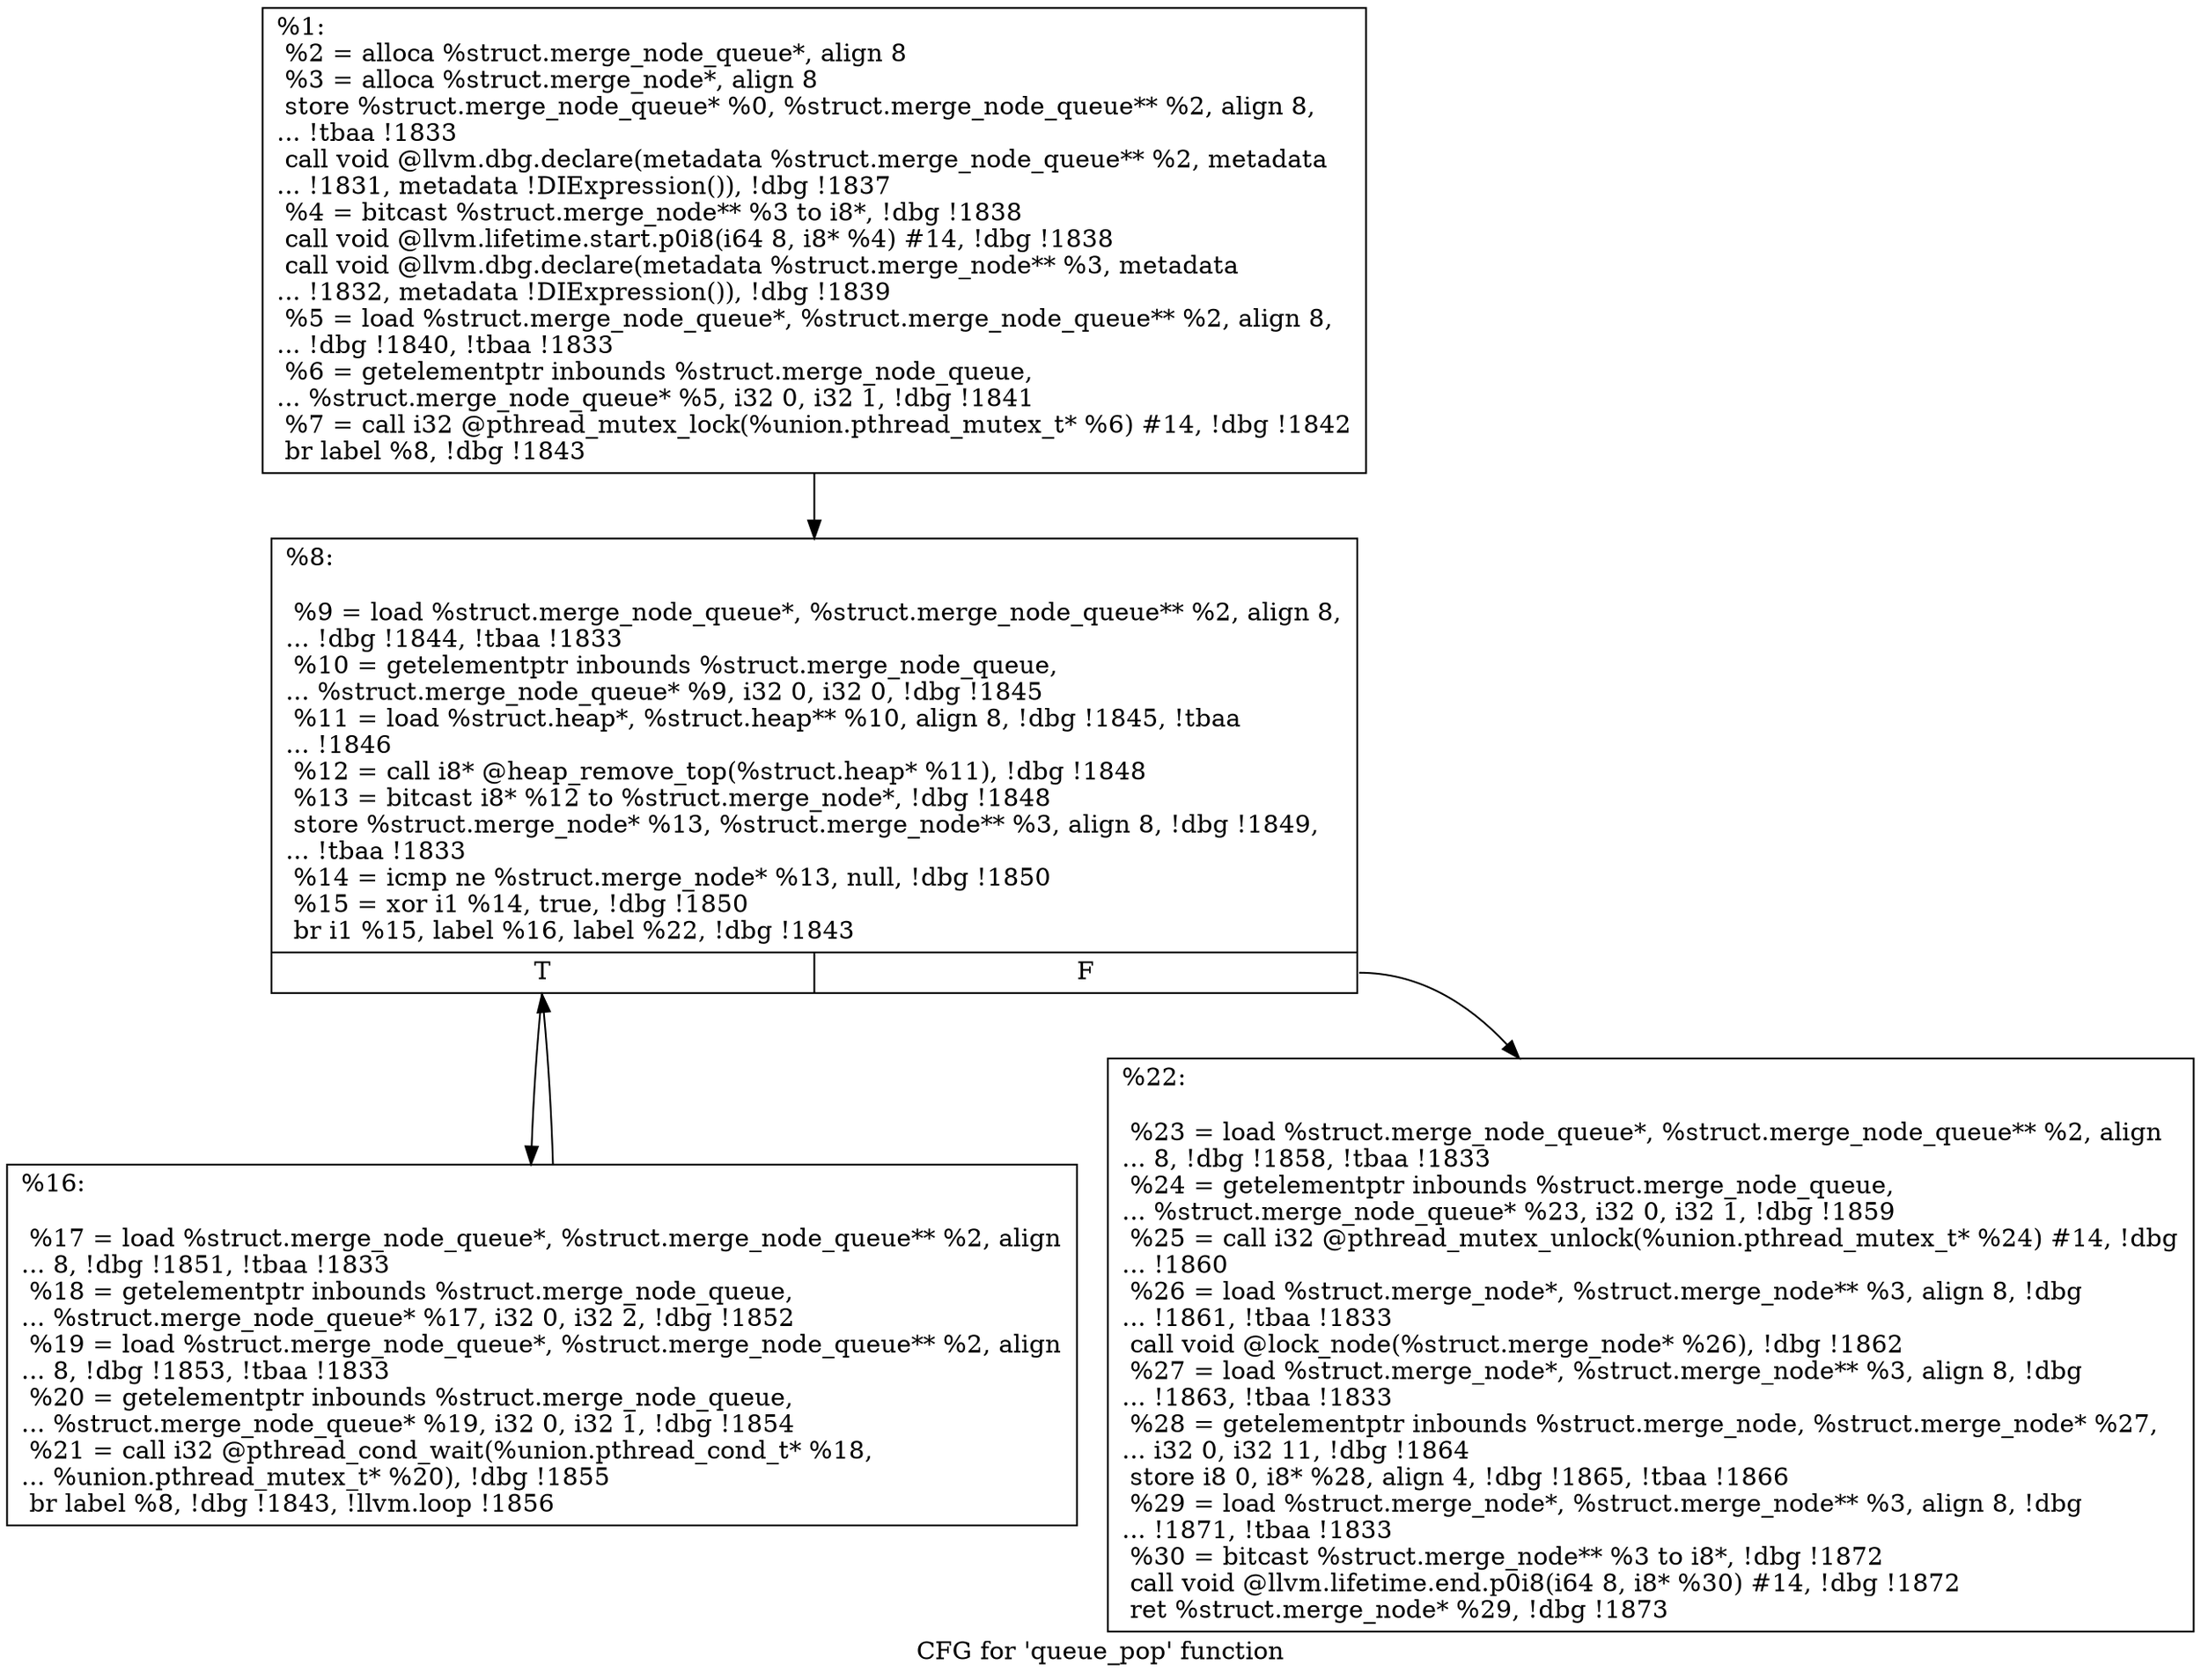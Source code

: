 digraph "CFG for 'queue_pop' function" {
	label="CFG for 'queue_pop' function";

	Node0x1ef0ca0 [shape=record,label="{%1:\l  %2 = alloca %struct.merge_node_queue*, align 8\l  %3 = alloca %struct.merge_node*, align 8\l  store %struct.merge_node_queue* %0, %struct.merge_node_queue** %2, align 8,\l... !tbaa !1833\l  call void @llvm.dbg.declare(metadata %struct.merge_node_queue** %2, metadata\l... !1831, metadata !DIExpression()), !dbg !1837\l  %4 = bitcast %struct.merge_node** %3 to i8*, !dbg !1838\l  call void @llvm.lifetime.start.p0i8(i64 8, i8* %4) #14, !dbg !1838\l  call void @llvm.dbg.declare(metadata %struct.merge_node** %3, metadata\l... !1832, metadata !DIExpression()), !dbg !1839\l  %5 = load %struct.merge_node_queue*, %struct.merge_node_queue** %2, align 8,\l... !dbg !1840, !tbaa !1833\l  %6 = getelementptr inbounds %struct.merge_node_queue,\l... %struct.merge_node_queue* %5, i32 0, i32 1, !dbg !1841\l  %7 = call i32 @pthread_mutex_lock(%union.pthread_mutex_t* %6) #14, !dbg !1842\l  br label %8, !dbg !1843\l}"];
	Node0x1ef0ca0 -> Node0x1faa740;
	Node0x1faa740 [shape=record,label="{%8:\l\l  %9 = load %struct.merge_node_queue*, %struct.merge_node_queue** %2, align 8,\l... !dbg !1844, !tbaa !1833\l  %10 = getelementptr inbounds %struct.merge_node_queue,\l... %struct.merge_node_queue* %9, i32 0, i32 0, !dbg !1845\l  %11 = load %struct.heap*, %struct.heap** %10, align 8, !dbg !1845, !tbaa\l... !1846\l  %12 = call i8* @heap_remove_top(%struct.heap* %11), !dbg !1848\l  %13 = bitcast i8* %12 to %struct.merge_node*, !dbg !1848\l  store %struct.merge_node* %13, %struct.merge_node** %3, align 8, !dbg !1849,\l... !tbaa !1833\l  %14 = icmp ne %struct.merge_node* %13, null, !dbg !1850\l  %15 = xor i1 %14, true, !dbg !1850\l  br i1 %15, label %16, label %22, !dbg !1843\l|{<s0>T|<s1>F}}"];
	Node0x1faa740:s0 -> Node0x1faa7f0;
	Node0x1faa740:s1 -> Node0x1faa840;
	Node0x1faa7f0 [shape=record,label="{%16:\l\l  %17 = load %struct.merge_node_queue*, %struct.merge_node_queue** %2, align\l... 8, !dbg !1851, !tbaa !1833\l  %18 = getelementptr inbounds %struct.merge_node_queue,\l... %struct.merge_node_queue* %17, i32 0, i32 2, !dbg !1852\l  %19 = load %struct.merge_node_queue*, %struct.merge_node_queue** %2, align\l... 8, !dbg !1853, !tbaa !1833\l  %20 = getelementptr inbounds %struct.merge_node_queue,\l... %struct.merge_node_queue* %19, i32 0, i32 1, !dbg !1854\l  %21 = call i32 @pthread_cond_wait(%union.pthread_cond_t* %18,\l... %union.pthread_mutex_t* %20), !dbg !1855\l  br label %8, !dbg !1843, !llvm.loop !1856\l}"];
	Node0x1faa7f0 -> Node0x1faa740;
	Node0x1faa840 [shape=record,label="{%22:\l\l  %23 = load %struct.merge_node_queue*, %struct.merge_node_queue** %2, align\l... 8, !dbg !1858, !tbaa !1833\l  %24 = getelementptr inbounds %struct.merge_node_queue,\l... %struct.merge_node_queue* %23, i32 0, i32 1, !dbg !1859\l  %25 = call i32 @pthread_mutex_unlock(%union.pthread_mutex_t* %24) #14, !dbg\l... !1860\l  %26 = load %struct.merge_node*, %struct.merge_node** %3, align 8, !dbg\l... !1861, !tbaa !1833\l  call void @lock_node(%struct.merge_node* %26), !dbg !1862\l  %27 = load %struct.merge_node*, %struct.merge_node** %3, align 8, !dbg\l... !1863, !tbaa !1833\l  %28 = getelementptr inbounds %struct.merge_node, %struct.merge_node* %27,\l... i32 0, i32 11, !dbg !1864\l  store i8 0, i8* %28, align 4, !dbg !1865, !tbaa !1866\l  %29 = load %struct.merge_node*, %struct.merge_node** %3, align 8, !dbg\l... !1871, !tbaa !1833\l  %30 = bitcast %struct.merge_node** %3 to i8*, !dbg !1872\l  call void @llvm.lifetime.end.p0i8(i64 8, i8* %30) #14, !dbg !1872\l  ret %struct.merge_node* %29, !dbg !1873\l}"];
}
